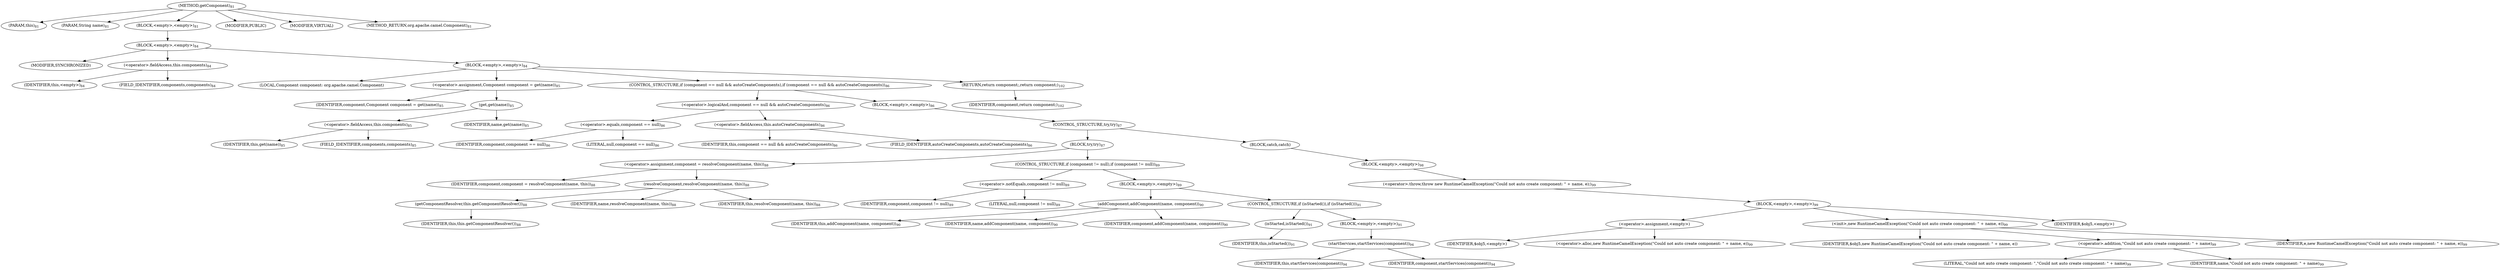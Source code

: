 digraph "getComponent" {  
"168" [label = <(METHOD,getComponent)<SUB>81</SUB>> ]
"6" [label = <(PARAM,this)<SUB>81</SUB>> ]
"169" [label = <(PARAM,String name)<SUB>81</SUB>> ]
"170" [label = <(BLOCK,&lt;empty&gt;,&lt;empty&gt;)<SUB>81</SUB>> ]
"171" [label = <(BLOCK,&lt;empty&gt;,&lt;empty&gt;)<SUB>84</SUB>> ]
"172" [label = <(MODIFIER,SYNCHRONIZED)> ]
"173" [label = <(&lt;operator&gt;.fieldAccess,this.components)<SUB>84</SUB>> ]
"174" [label = <(IDENTIFIER,this,&lt;empty&gt;)<SUB>84</SUB>> ]
"175" [label = <(FIELD_IDENTIFIER,components,components)<SUB>84</SUB>> ]
"176" [label = <(BLOCK,&lt;empty&gt;,&lt;empty&gt;)<SUB>84</SUB>> ]
"177" [label = <(LOCAL,Component component: org.apache.camel.Component)> ]
"178" [label = <(&lt;operator&gt;.assignment,Component component = get(name))<SUB>85</SUB>> ]
"179" [label = <(IDENTIFIER,component,Component component = get(name))<SUB>85</SUB>> ]
"180" [label = <(get,get(name))<SUB>85</SUB>> ]
"181" [label = <(&lt;operator&gt;.fieldAccess,this.components)<SUB>85</SUB>> ]
"182" [label = <(IDENTIFIER,this,get(name))<SUB>85</SUB>> ]
"183" [label = <(FIELD_IDENTIFIER,components,components)<SUB>85</SUB>> ]
"184" [label = <(IDENTIFIER,name,get(name))<SUB>85</SUB>> ]
"185" [label = <(CONTROL_STRUCTURE,if (component == null &amp;&amp; autoCreateComponents),if (component == null &amp;&amp; autoCreateComponents))<SUB>86</SUB>> ]
"186" [label = <(&lt;operator&gt;.logicalAnd,component == null &amp;&amp; autoCreateComponents)<SUB>86</SUB>> ]
"187" [label = <(&lt;operator&gt;.equals,component == null)<SUB>86</SUB>> ]
"188" [label = <(IDENTIFIER,component,component == null)<SUB>86</SUB>> ]
"189" [label = <(LITERAL,null,component == null)<SUB>86</SUB>> ]
"190" [label = <(&lt;operator&gt;.fieldAccess,this.autoCreateComponents)<SUB>86</SUB>> ]
"191" [label = <(IDENTIFIER,this,component == null &amp;&amp; autoCreateComponents)<SUB>86</SUB>> ]
"192" [label = <(FIELD_IDENTIFIER,autoCreateComponents,autoCreateComponents)<SUB>86</SUB>> ]
"193" [label = <(BLOCK,&lt;empty&gt;,&lt;empty&gt;)<SUB>86</SUB>> ]
"194" [label = <(CONTROL_STRUCTURE,try,try)<SUB>87</SUB>> ]
"195" [label = <(BLOCK,try,try)<SUB>87</SUB>> ]
"196" [label = <(&lt;operator&gt;.assignment,component = resolveComponent(name, this))<SUB>88</SUB>> ]
"197" [label = <(IDENTIFIER,component,component = resolveComponent(name, this))<SUB>88</SUB>> ]
"198" [label = <(resolveComponent,resolveComponent(name, this))<SUB>88</SUB>> ]
"199" [label = <(getComponentResolver,this.getComponentResolver())<SUB>88</SUB>> ]
"7" [label = <(IDENTIFIER,this,this.getComponentResolver())<SUB>88</SUB>> ]
"200" [label = <(IDENTIFIER,name,resolveComponent(name, this))<SUB>88</SUB>> ]
"5" [label = <(IDENTIFIER,this,resolveComponent(name, this))<SUB>88</SUB>> ]
"201" [label = <(CONTROL_STRUCTURE,if (component != null),if (component != null))<SUB>89</SUB>> ]
"202" [label = <(&lt;operator&gt;.notEquals,component != null)<SUB>89</SUB>> ]
"203" [label = <(IDENTIFIER,component,component != null)<SUB>89</SUB>> ]
"204" [label = <(LITERAL,null,component != null)<SUB>89</SUB>> ]
"205" [label = <(BLOCK,&lt;empty&gt;,&lt;empty&gt;)<SUB>89</SUB>> ]
"206" [label = <(addComponent,addComponent(name, component))<SUB>90</SUB>> ]
"8" [label = <(IDENTIFIER,this,addComponent(name, component))<SUB>90</SUB>> ]
"207" [label = <(IDENTIFIER,name,addComponent(name, component))<SUB>90</SUB>> ]
"208" [label = <(IDENTIFIER,component,addComponent(name, component))<SUB>90</SUB>> ]
"209" [label = <(CONTROL_STRUCTURE,if (isStarted()),if (isStarted()))<SUB>91</SUB>> ]
"210" [label = <(isStarted,isStarted())<SUB>91</SUB>> ]
"9" [label = <(IDENTIFIER,this,isStarted())<SUB>91</SUB>> ]
"211" [label = <(BLOCK,&lt;empty&gt;,&lt;empty&gt;)<SUB>91</SUB>> ]
"212" [label = <(startServices,startServices(component))<SUB>94</SUB>> ]
"10" [label = <(IDENTIFIER,this,startServices(component))<SUB>94</SUB>> ]
"213" [label = <(IDENTIFIER,component,startServices(component))<SUB>94</SUB>> ]
"214" [label = <(BLOCK,catch,catch)> ]
"215" [label = <(BLOCK,&lt;empty&gt;,&lt;empty&gt;)<SUB>98</SUB>> ]
"216" [label = <(&lt;operator&gt;.throw,throw new RuntimeCamelException(&quot;Could not auto create component: &quot; + name, e);)<SUB>99</SUB>> ]
"217" [label = <(BLOCK,&lt;empty&gt;,&lt;empty&gt;)<SUB>99</SUB>> ]
"218" [label = <(&lt;operator&gt;.assignment,&lt;empty&gt;)> ]
"219" [label = <(IDENTIFIER,$obj5,&lt;empty&gt;)> ]
"220" [label = <(&lt;operator&gt;.alloc,new RuntimeCamelException(&quot;Could not auto create component: &quot; + name, e))<SUB>99</SUB>> ]
"221" [label = <(&lt;init&gt;,new RuntimeCamelException(&quot;Could not auto create component: &quot; + name, e))<SUB>99</SUB>> ]
"222" [label = <(IDENTIFIER,$obj5,new RuntimeCamelException(&quot;Could not auto create component: &quot; + name, e))> ]
"223" [label = <(&lt;operator&gt;.addition,&quot;Could not auto create component: &quot; + name)<SUB>99</SUB>> ]
"224" [label = <(LITERAL,&quot;Could not auto create component: &quot;,&quot;Could not auto create component: &quot; + name)<SUB>99</SUB>> ]
"225" [label = <(IDENTIFIER,name,&quot;Could not auto create component: &quot; + name)<SUB>99</SUB>> ]
"226" [label = <(IDENTIFIER,e,new RuntimeCamelException(&quot;Could not auto create component: &quot; + name, e))<SUB>99</SUB>> ]
"227" [label = <(IDENTIFIER,$obj5,&lt;empty&gt;)> ]
"228" [label = <(RETURN,return component;,return component;)<SUB>102</SUB>> ]
"229" [label = <(IDENTIFIER,component,return component;)<SUB>102</SUB>> ]
"230" [label = <(MODIFIER,PUBLIC)> ]
"231" [label = <(MODIFIER,VIRTUAL)> ]
"232" [label = <(METHOD_RETURN,org.apache.camel.Component)<SUB>81</SUB>> ]
  "168" -> "6" 
  "168" -> "169" 
  "168" -> "170" 
  "168" -> "230" 
  "168" -> "231" 
  "168" -> "232" 
  "170" -> "171" 
  "171" -> "172" 
  "171" -> "173" 
  "171" -> "176" 
  "173" -> "174" 
  "173" -> "175" 
  "176" -> "177" 
  "176" -> "178" 
  "176" -> "185" 
  "176" -> "228" 
  "178" -> "179" 
  "178" -> "180" 
  "180" -> "181" 
  "180" -> "184" 
  "181" -> "182" 
  "181" -> "183" 
  "185" -> "186" 
  "185" -> "193" 
  "186" -> "187" 
  "186" -> "190" 
  "187" -> "188" 
  "187" -> "189" 
  "190" -> "191" 
  "190" -> "192" 
  "193" -> "194" 
  "194" -> "195" 
  "194" -> "214" 
  "195" -> "196" 
  "195" -> "201" 
  "196" -> "197" 
  "196" -> "198" 
  "198" -> "199" 
  "198" -> "200" 
  "198" -> "5" 
  "199" -> "7" 
  "201" -> "202" 
  "201" -> "205" 
  "202" -> "203" 
  "202" -> "204" 
  "205" -> "206" 
  "205" -> "209" 
  "206" -> "8" 
  "206" -> "207" 
  "206" -> "208" 
  "209" -> "210" 
  "209" -> "211" 
  "210" -> "9" 
  "211" -> "212" 
  "212" -> "10" 
  "212" -> "213" 
  "214" -> "215" 
  "215" -> "216" 
  "216" -> "217" 
  "217" -> "218" 
  "217" -> "221" 
  "217" -> "227" 
  "218" -> "219" 
  "218" -> "220" 
  "221" -> "222" 
  "221" -> "223" 
  "221" -> "226" 
  "223" -> "224" 
  "223" -> "225" 
  "228" -> "229" 
}
